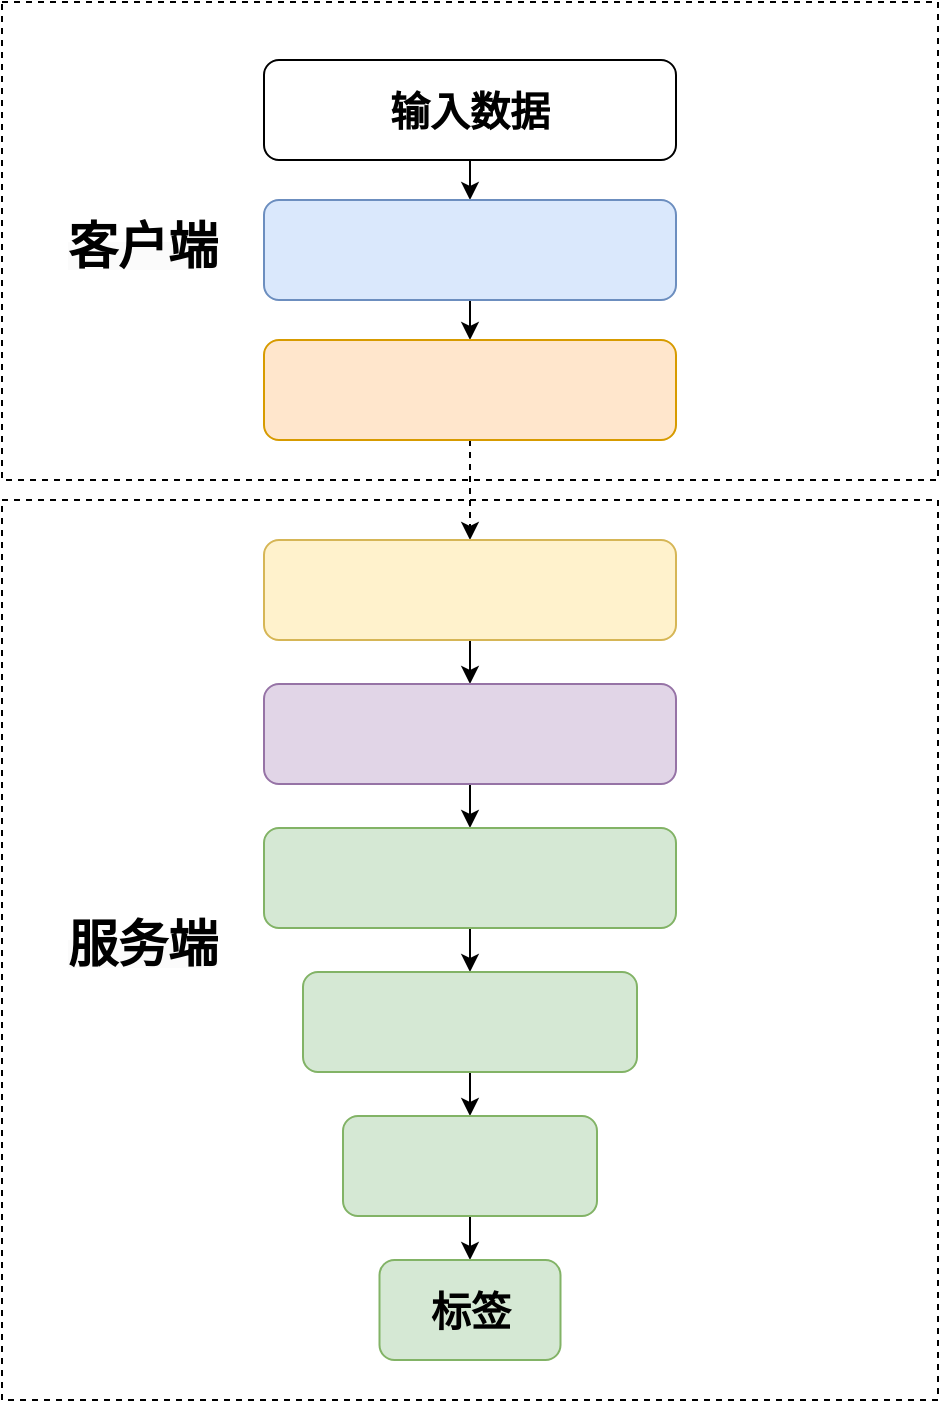 <mxfile version="26.1.3">
  <diagram name="第 1 页" id="Bih-HRJaKUZkkIs8uboh">
    <mxGraphModel dx="1687" dy="889" grid="1" gridSize="10" guides="1" tooltips="1" connect="1" arrows="1" fold="1" page="1" pageScale="1" pageWidth="827" pageHeight="1169" math="0" shadow="0">
      <root>
        <mxCell id="0" />
        <mxCell id="1" parent="0" />
        <mxCell id="-TxAPGOhzZe4RtlJ49up-13" value="" style="rounded=0;whiteSpace=wrap;html=1;dashed=1;fillColor=none;" vertex="1" parent="1">
          <mxGeometry x="159" y="320" width="468" height="450" as="geometry" />
        </mxCell>
        <mxCell id="-TxAPGOhzZe4RtlJ49up-12" value="" style="rounded=0;whiteSpace=wrap;html=1;dashed=1;fillColor=none;" vertex="1" parent="1">
          <mxGeometry x="159" y="71" width="468" height="239" as="geometry" />
        </mxCell>
        <mxCell id="-TxAPGOhzZe4RtlJ49up-15" style="edgeStyle=orthogonalEdgeStyle;rounded=0;orthogonalLoop=1;jettySize=auto;html=1;exitX=0.5;exitY=1;exitDx=0;exitDy=0;entryX=0.5;entryY=0;entryDx=0;entryDy=0;" edge="1" parent="1" source="-TxAPGOhzZe4RtlJ49up-1" target="-TxAPGOhzZe4RtlJ49up-2">
          <mxGeometry relative="1" as="geometry" />
        </mxCell>
        <mxCell id="-TxAPGOhzZe4RtlJ49up-1" value="&lt;font style=&quot;font-size: 20px;&quot;&gt;&lt;b&gt;输入数据&lt;/b&gt;&lt;/font&gt;" style="rounded=1;whiteSpace=wrap;html=1;" vertex="1" parent="1">
          <mxGeometry x="290" y="100" width="206" height="50" as="geometry" />
        </mxCell>
        <mxCell id="-TxAPGOhzZe4RtlJ49up-17" style="edgeStyle=orthogonalEdgeStyle;rounded=0;orthogonalLoop=1;jettySize=auto;html=1;exitX=0.5;exitY=1;exitDx=0;exitDy=0;entryX=0.5;entryY=0;entryDx=0;entryDy=0;" edge="1" parent="1" source="-TxAPGOhzZe4RtlJ49up-2" target="-TxAPGOhzZe4RtlJ49up-3">
          <mxGeometry relative="1" as="geometry" />
        </mxCell>
        <mxCell id="-TxAPGOhzZe4RtlJ49up-2" value="" style="rounded=1;whiteSpace=wrap;html=1;fillColor=#dae8fc;strokeColor=#6c8ebf;" vertex="1" parent="1">
          <mxGeometry x="290" y="170" width="206" height="50" as="geometry" />
        </mxCell>
        <mxCell id="-TxAPGOhzZe4RtlJ49up-14" style="edgeStyle=orthogonalEdgeStyle;rounded=0;orthogonalLoop=1;jettySize=auto;html=1;exitX=0.5;exitY=1;exitDx=0;exitDy=0;entryX=0.5;entryY=0;entryDx=0;entryDy=0;dashed=1;" edge="1" parent="1" source="-TxAPGOhzZe4RtlJ49up-3" target="-TxAPGOhzZe4RtlJ49up-4">
          <mxGeometry relative="1" as="geometry" />
        </mxCell>
        <mxCell id="-TxAPGOhzZe4RtlJ49up-3" value="" style="rounded=1;whiteSpace=wrap;html=1;fillColor=#ffe6cc;strokeColor=#d79b00;" vertex="1" parent="1">
          <mxGeometry x="290" y="240" width="206" height="50" as="geometry" />
        </mxCell>
        <mxCell id="-TxAPGOhzZe4RtlJ49up-18" style="edgeStyle=orthogonalEdgeStyle;rounded=0;orthogonalLoop=1;jettySize=auto;html=1;exitX=0.5;exitY=1;exitDx=0;exitDy=0;entryX=0.5;entryY=0;entryDx=0;entryDy=0;" edge="1" parent="1" source="-TxAPGOhzZe4RtlJ49up-4" target="-TxAPGOhzZe4RtlJ49up-5">
          <mxGeometry relative="1" as="geometry" />
        </mxCell>
        <mxCell id="-TxAPGOhzZe4RtlJ49up-4" value="" style="rounded=1;whiteSpace=wrap;html=1;fillColor=#fff2cc;strokeColor=#d6b656;" vertex="1" parent="1">
          <mxGeometry x="290" y="340" width="206" height="50" as="geometry" />
        </mxCell>
        <mxCell id="-TxAPGOhzZe4RtlJ49up-19" style="edgeStyle=orthogonalEdgeStyle;rounded=0;orthogonalLoop=1;jettySize=auto;html=1;exitX=0.5;exitY=1;exitDx=0;exitDy=0;entryX=0.5;entryY=0;entryDx=0;entryDy=0;" edge="1" parent="1" source="-TxAPGOhzZe4RtlJ49up-5" target="-TxAPGOhzZe4RtlJ49up-6">
          <mxGeometry relative="1" as="geometry" />
        </mxCell>
        <mxCell id="-TxAPGOhzZe4RtlJ49up-5" value="" style="rounded=1;whiteSpace=wrap;html=1;fillColor=#e1d5e7;strokeColor=#9673a6;" vertex="1" parent="1">
          <mxGeometry x="290" y="412" width="206" height="50" as="geometry" />
        </mxCell>
        <mxCell id="-TxAPGOhzZe4RtlJ49up-20" style="edgeStyle=orthogonalEdgeStyle;rounded=0;orthogonalLoop=1;jettySize=auto;html=1;exitX=0.5;exitY=1;exitDx=0;exitDy=0;entryX=0.5;entryY=0;entryDx=0;entryDy=0;" edge="1" parent="1" source="-TxAPGOhzZe4RtlJ49up-6" target="-TxAPGOhzZe4RtlJ49up-7">
          <mxGeometry relative="1" as="geometry" />
        </mxCell>
        <mxCell id="-TxAPGOhzZe4RtlJ49up-6" value="" style="rounded=1;whiteSpace=wrap;html=1;fillColor=#d5e8d4;strokeColor=#82b366;" vertex="1" parent="1">
          <mxGeometry x="290" y="484" width="206" height="50" as="geometry" />
        </mxCell>
        <mxCell id="-TxAPGOhzZe4RtlJ49up-21" style="edgeStyle=orthogonalEdgeStyle;rounded=0;orthogonalLoop=1;jettySize=auto;html=1;exitX=0.5;exitY=1;exitDx=0;exitDy=0;entryX=0.5;entryY=0;entryDx=0;entryDy=0;" edge="1" parent="1" source="-TxAPGOhzZe4RtlJ49up-7" target="-TxAPGOhzZe4RtlJ49up-8">
          <mxGeometry relative="1" as="geometry" />
        </mxCell>
        <mxCell id="-TxAPGOhzZe4RtlJ49up-7" value="" style="rounded=1;whiteSpace=wrap;html=1;fillColor=#d5e8d4;strokeColor=#82b366;" vertex="1" parent="1">
          <mxGeometry x="309.5" y="556" width="167" height="50" as="geometry" />
        </mxCell>
        <mxCell id="-TxAPGOhzZe4RtlJ49up-22" style="edgeStyle=orthogonalEdgeStyle;rounded=0;orthogonalLoop=1;jettySize=auto;html=1;exitX=0.5;exitY=1;exitDx=0;exitDy=0;entryX=0.5;entryY=0;entryDx=0;entryDy=0;" edge="1" parent="1" source="-TxAPGOhzZe4RtlJ49up-8" target="-TxAPGOhzZe4RtlJ49up-9">
          <mxGeometry relative="1" as="geometry" />
        </mxCell>
        <mxCell id="-TxAPGOhzZe4RtlJ49up-8" value="" style="rounded=1;whiteSpace=wrap;html=1;fillColor=#d5e8d4;strokeColor=#82b366;" vertex="1" parent="1">
          <mxGeometry x="329.5" y="628" width="127" height="50" as="geometry" />
        </mxCell>
        <mxCell id="-TxAPGOhzZe4RtlJ49up-9" value="&lt;font style=&quot;font-size: 20px;&quot;&gt;&lt;b&gt;标签&lt;/b&gt;&lt;/font&gt;" style="rounded=1;whiteSpace=wrap;html=1;fillColor=#d5e8d4;strokeColor=#82b366;" vertex="1" parent="1">
          <mxGeometry x="347.75" y="700" width="90.5" height="50" as="geometry" />
        </mxCell>
        <mxCell id="-TxAPGOhzZe4RtlJ49up-10" value="&lt;span style=&quot;color: rgb(0, 0, 0); font-family: Helvetica; font-style: normal; font-variant-ligatures: normal; font-variant-caps: normal; letter-spacing: normal; orphans: 2; text-align: center; text-indent: 0px; text-transform: none; white-space: normal; widows: 2; word-spacing: 0px; -webkit-text-stroke-width: 0px; background-color: rgb(251, 251, 251); text-decoration-thickness: initial; text-decoration-style: initial; text-decoration-color: initial; float: none; display: inline !important;&quot;&gt;&lt;b style=&quot;&quot;&gt;&lt;font style=&quot;font-size: 25px;&quot;&gt;客户端&lt;/font&gt;&lt;/b&gt;&lt;/span&gt;" style="text;whiteSpace=wrap;html=1;" vertex="1" parent="1">
          <mxGeometry x="190" y="171" width="110" height="50" as="geometry" />
        </mxCell>
        <mxCell id="-TxAPGOhzZe4RtlJ49up-11" value="&lt;span style=&quot;color: rgb(0, 0, 0); font-family: Helvetica; font-style: normal; font-variant-ligatures: normal; font-variant-caps: normal; letter-spacing: normal; orphans: 2; text-align: center; text-indent: 0px; text-transform: none; white-space: normal; widows: 2; word-spacing: 0px; -webkit-text-stroke-width: 0px; background-color: rgb(251, 251, 251); text-decoration-thickness: initial; text-decoration-style: initial; text-decoration-color: initial; float: none; display: inline !important;&quot;&gt;&lt;b style=&quot;&quot;&gt;&lt;font style=&quot;font-size: 25px;&quot;&gt;服务端&lt;/font&gt;&lt;/b&gt;&lt;/span&gt;" style="text;whiteSpace=wrap;html=1;" vertex="1" parent="1">
          <mxGeometry x="190" y="520" width="110" height="50" as="geometry" />
        </mxCell>
      </root>
    </mxGraphModel>
  </diagram>
</mxfile>
